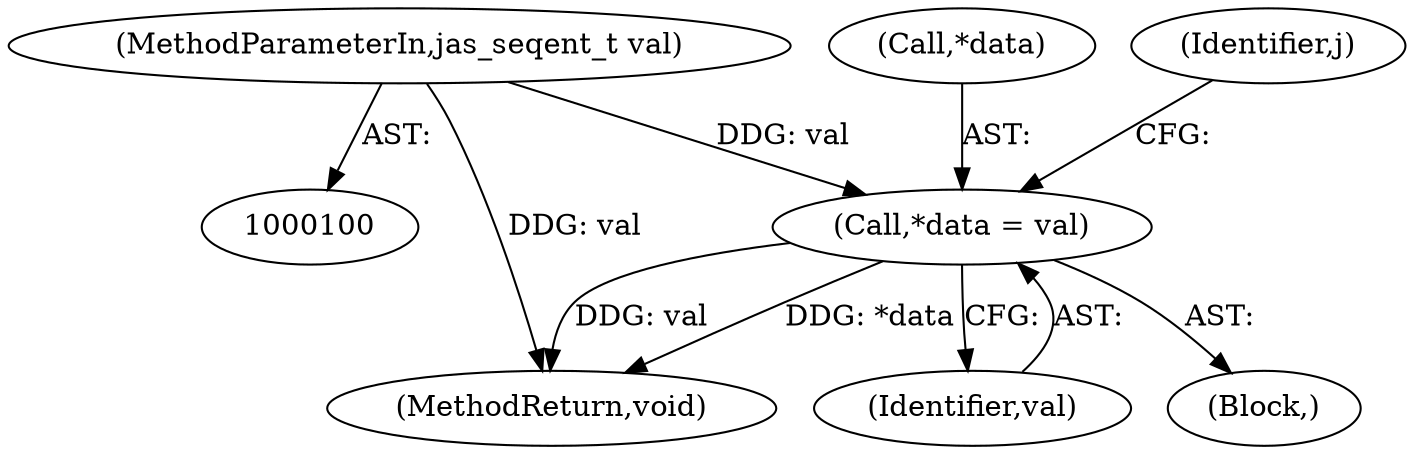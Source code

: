 digraph "0_jasper_d42b2388f7f8e0332c846675133acea151fc557a_24@pointer" {
"1000171" [label="(Call,*data = val)"];
"1000102" [label="(MethodParameterIn,jas_seqent_t val)"];
"1000175" [label="(MethodReturn,void)"];
"1000171" [label="(Call,*data = val)"];
"1000102" [label="(MethodParameterIn,jas_seqent_t val)"];
"1000174" [label="(Identifier,val)"];
"1000172" [label="(Call,*data)"];
"1000167" [label="(Identifier,j)"];
"1000170" [label="(Block,)"];
"1000171" -> "1000170"  [label="AST: "];
"1000171" -> "1000174"  [label="CFG: "];
"1000172" -> "1000171"  [label="AST: "];
"1000174" -> "1000171"  [label="AST: "];
"1000167" -> "1000171"  [label="CFG: "];
"1000171" -> "1000175"  [label="DDG: *data"];
"1000171" -> "1000175"  [label="DDG: val"];
"1000102" -> "1000171"  [label="DDG: val"];
"1000102" -> "1000100"  [label="AST: "];
"1000102" -> "1000175"  [label="DDG: val"];
}
